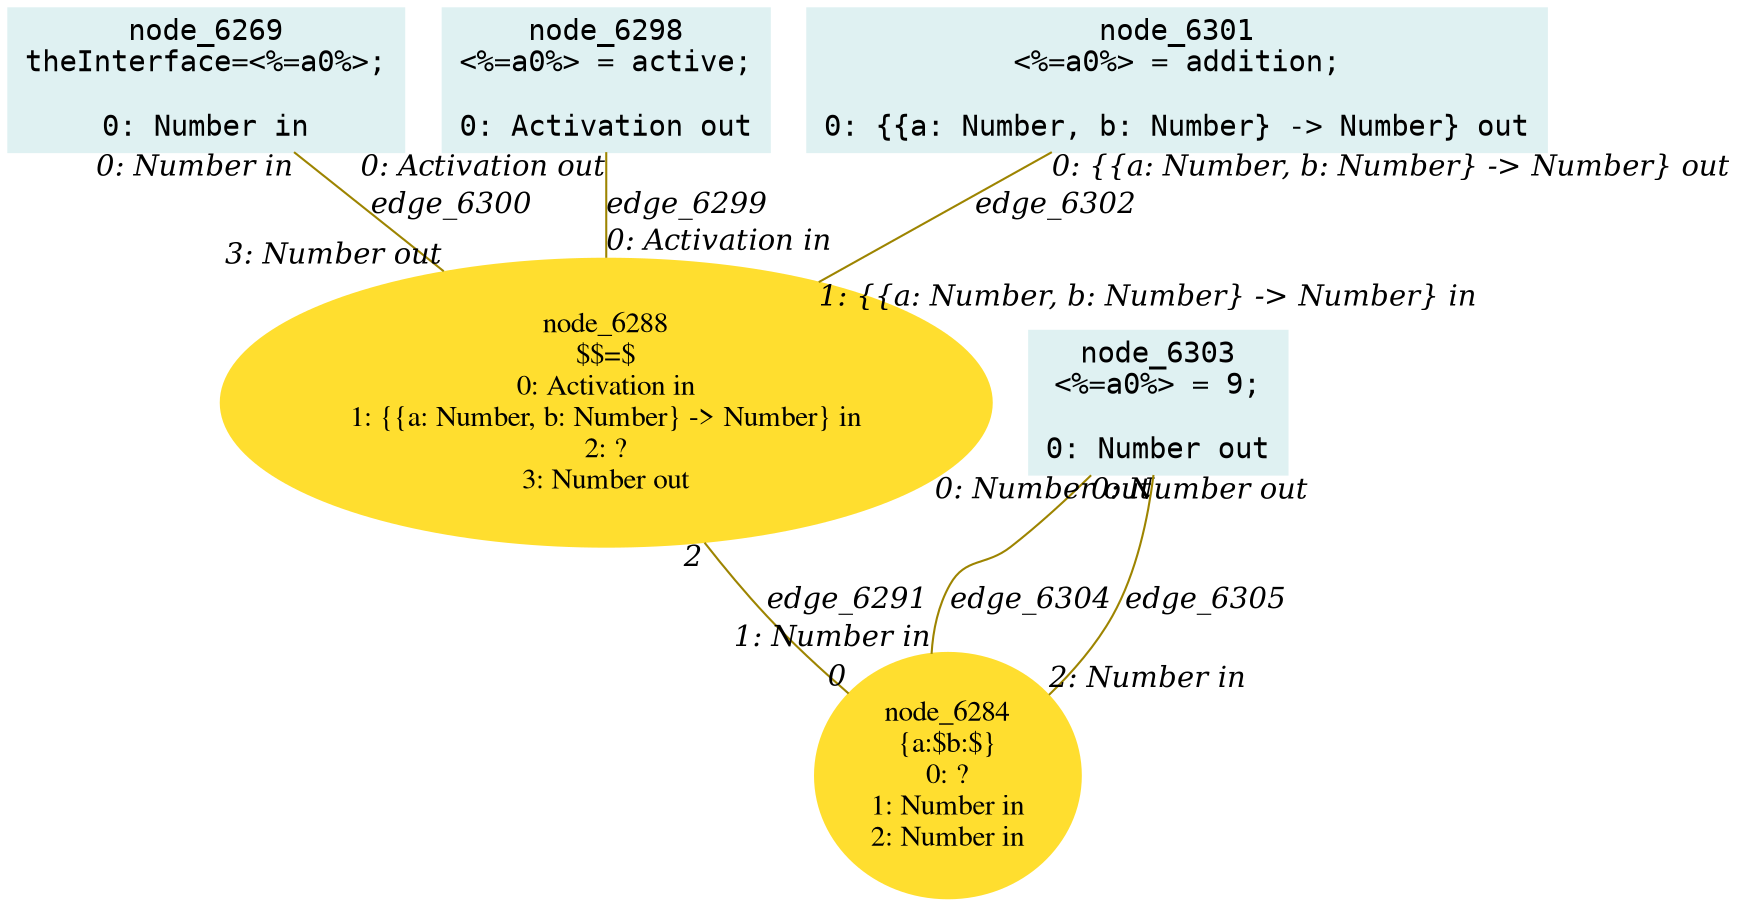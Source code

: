 digraph g{node_6269 [shape="box", style="filled", color="#dff1f2", fontname="Courier", label="node_6269
theInterface=<%=a0%>;

0: Number in" ]
node_6284 [shape="ellipse", style="filled", color="#ffde2f", fontname="Times", label="node_6284
{a:$b:$}
0: ?
1: Number in
2: Number in" ]
node_6288 [shape="ellipse", style="filled", color="#ffde2f", fontname="Times", label="node_6288
$$=$
0: Activation in
1: {{a: Number, b: Number} -> Number} in
2: ?
3: Number out" ]
node_6298 [shape="box", style="filled", color="#dff1f2", fontname="Courier", label="node_6298
<%=a0%> = active;

0: Activation out" ]
node_6301 [shape="box", style="filled", color="#dff1f2", fontname="Courier", label="node_6301
<%=a0%> = addition;

0: {{a: Number, b: Number} -> Number} out" ]
node_6303 [shape="box", style="filled", color="#dff1f2", fontname="Courier", label="node_6303
<%=a0%> = 9;

0: Number out" ]
node_6288 -> node_6284 [dir=none, arrowHead=none, fontname="Times-Italic", arrowsize=1, color="#9d8400", label="edge_6291",  headlabel="0", taillabel="2" ]
node_6298 -> node_6288 [dir=none, arrowHead=none, fontname="Times-Italic", arrowsize=1, color="#9d8400", label="edge_6299",  headlabel="0: Activation in", taillabel="0: Activation out" ]
node_6269 -> node_6288 [dir=none, arrowHead=none, fontname="Times-Italic", arrowsize=1, color="#9d8400", label="edge_6300",  headlabel="3: Number out", taillabel="0: Number in" ]
node_6301 -> node_6288 [dir=none, arrowHead=none, fontname="Times-Italic", arrowsize=1, color="#9d8400", label="edge_6302",  headlabel="1: {{a: Number, b: Number} -> Number} in", taillabel="0: {{a: Number, b: Number} -> Number} out" ]
node_6303 -> node_6284 [dir=none, arrowHead=none, fontname="Times-Italic", arrowsize=1, color="#9d8400", label="edge_6304",  headlabel="1: Number in", taillabel="0: Number out" ]
node_6303 -> node_6284 [dir=none, arrowHead=none, fontname="Times-Italic", arrowsize=1, color="#9d8400", label="edge_6305",  headlabel="2: Number in", taillabel="0: Number out" ]
}